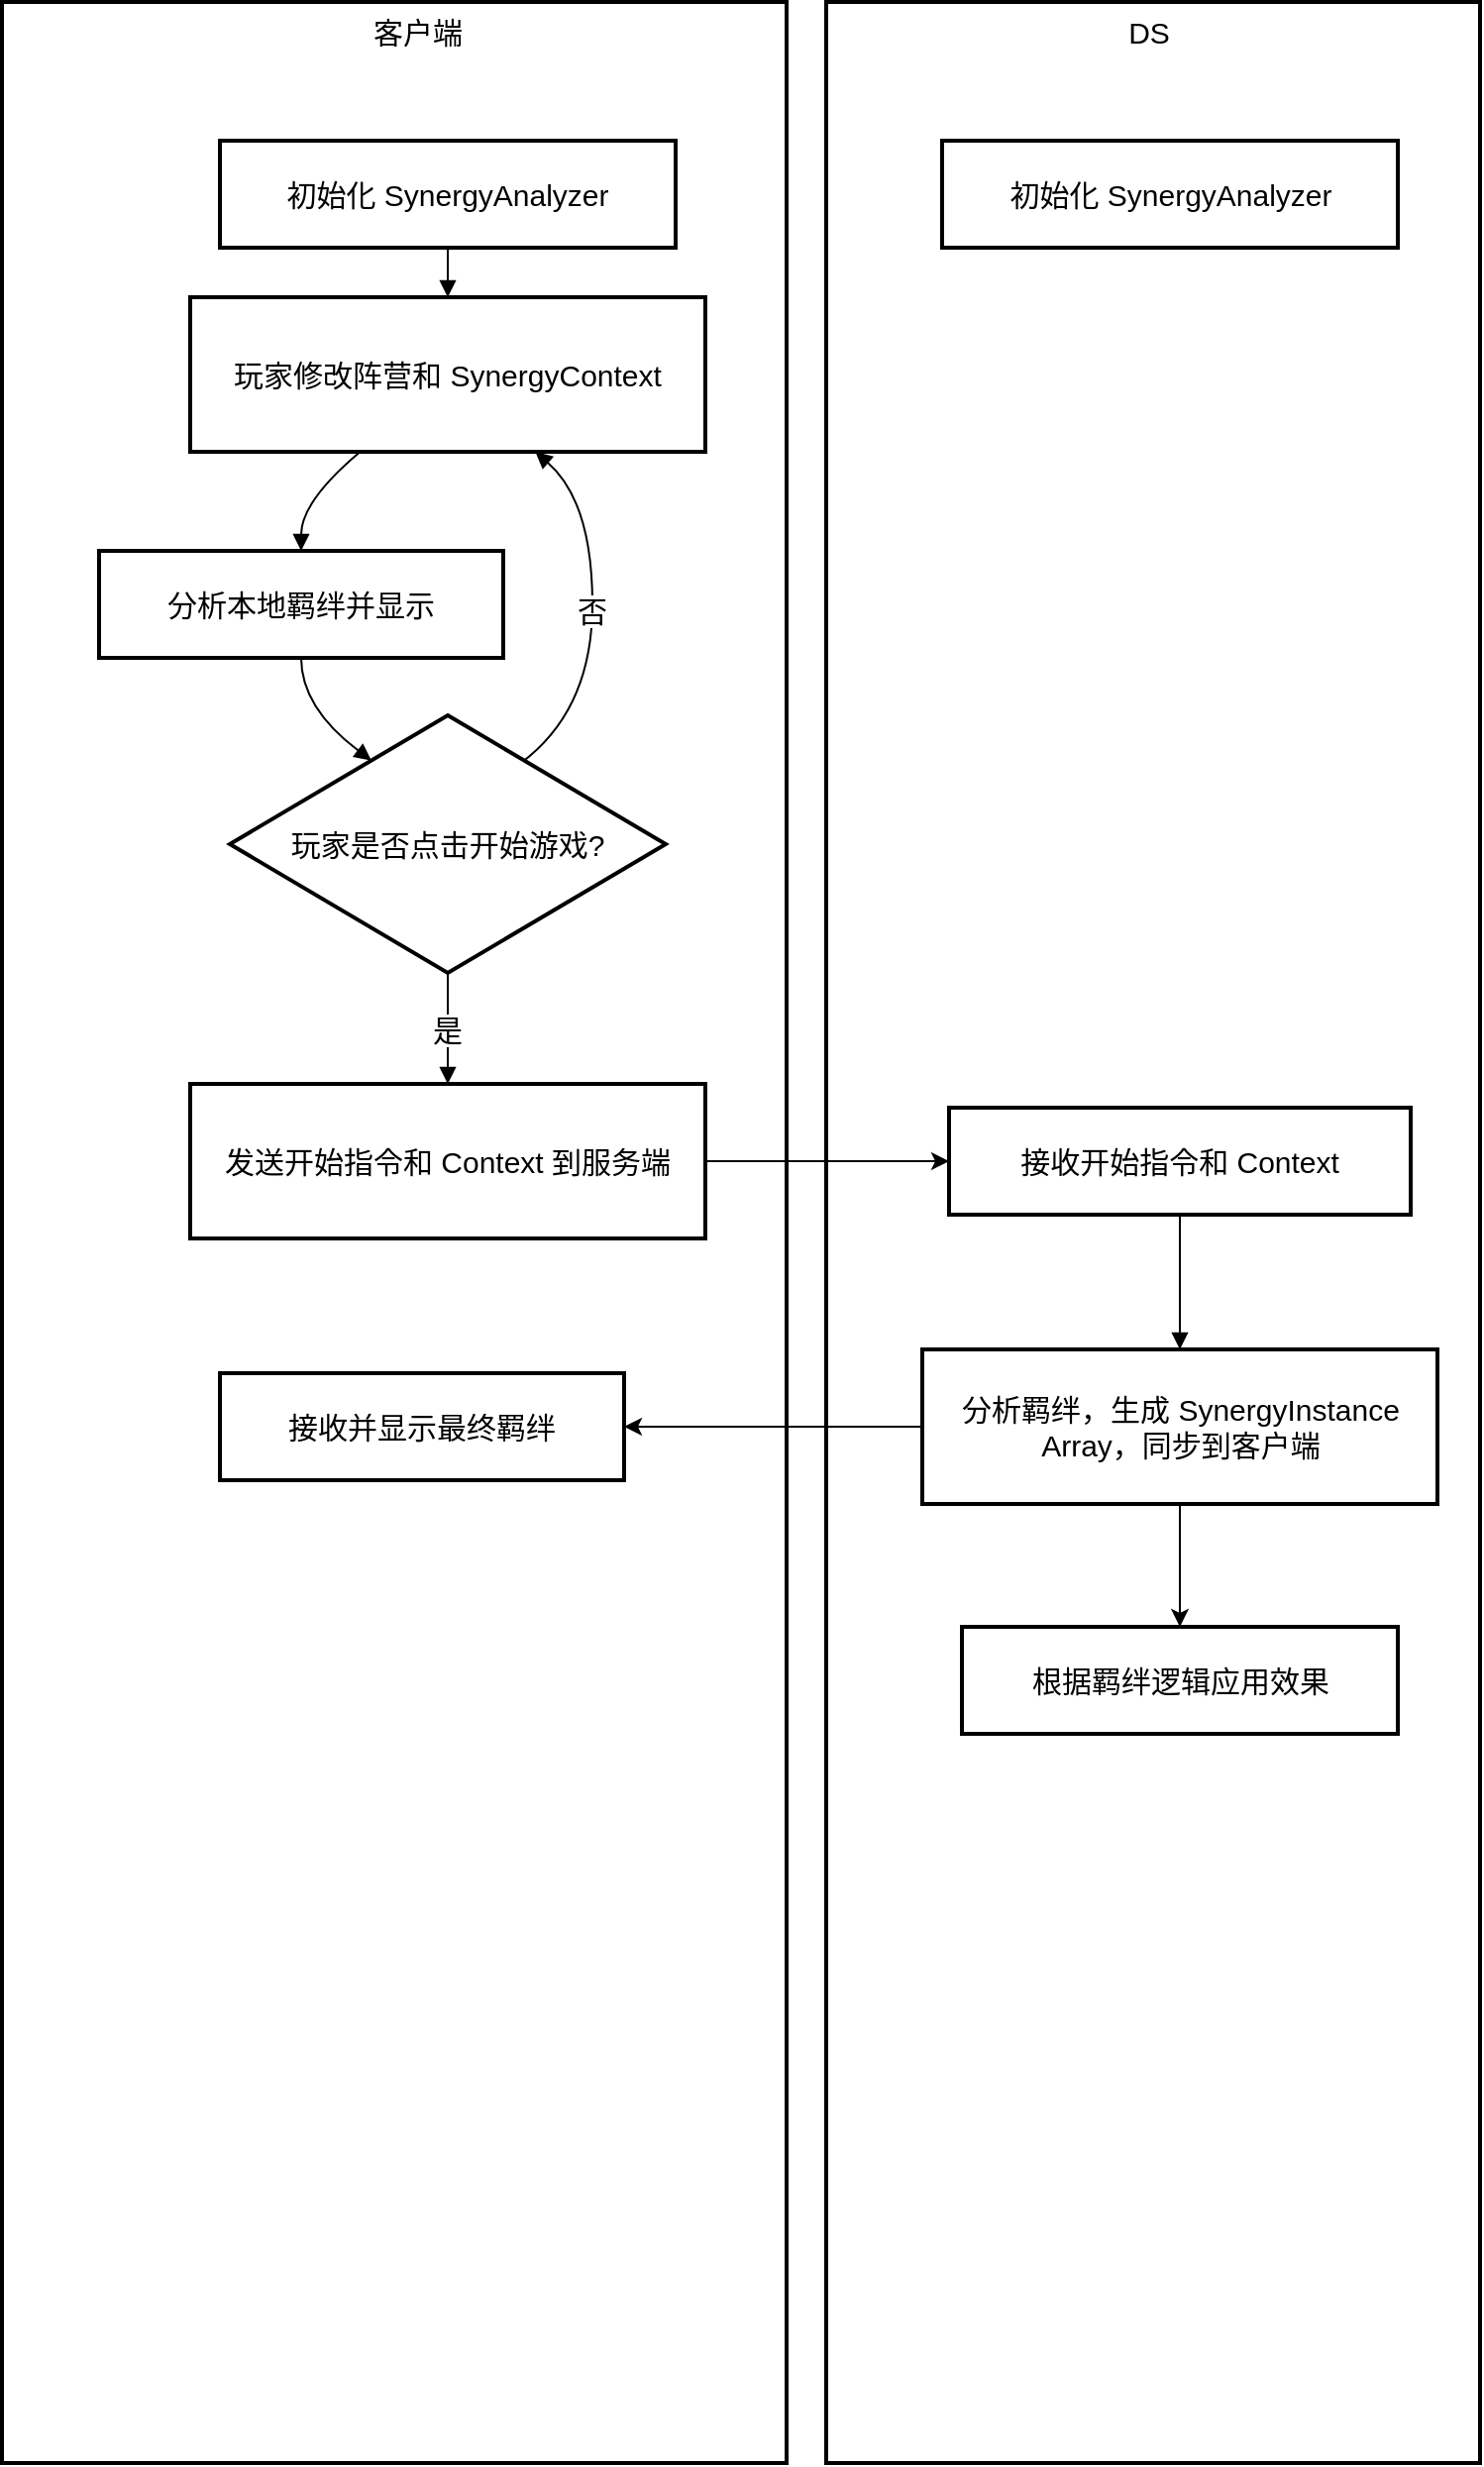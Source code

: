 <mxfile version="26.0.13">
  <diagram name="Page-1" id="g43uq-0RhptV3G3ulu3o">
    <mxGraphModel dx="2066" dy="2284" grid="1" gridSize="10" guides="1" tooltips="1" connect="1" arrows="1" fold="1" page="1" pageScale="1" pageWidth="827" pageHeight="1169" math="0" shadow="0">
      <root>
        <mxCell id="0" />
        <mxCell id="1" parent="0" />
        <mxCell id="vfGWResDEGmkJYUrqxpX-1" value="" style="whiteSpace=wrap;strokeWidth=2;fontSize=15;" vertex="1" parent="1">
          <mxGeometry x="436" width="330" height="1242" as="geometry" />
        </mxCell>
        <mxCell id="vfGWResDEGmkJYUrqxpX-2" value="" style="whiteSpace=wrap;strokeWidth=2;fontSize=15;" vertex="1" parent="1">
          <mxGeometry x="20" width="396" height="1242" as="geometry" />
        </mxCell>
        <mxCell id="vfGWResDEGmkJYUrqxpX-3" value="初始化 SynergyAnalyzer" style="whiteSpace=wrap;strokeWidth=2;fontSize=15;" vertex="1" parent="1">
          <mxGeometry x="130" y="70" width="230" height="54" as="geometry" />
        </mxCell>
        <mxCell id="vfGWResDEGmkJYUrqxpX-4" value="玩家修改阵营和 SynergyContext" style="whiteSpace=wrap;strokeWidth=2;fontSize=15;" vertex="1" parent="1">
          <mxGeometry x="115" y="149" width="260" height="78" as="geometry" />
        </mxCell>
        <mxCell id="vfGWResDEGmkJYUrqxpX-5" value="分析本地羁绊并显示" style="whiteSpace=wrap;strokeWidth=2;fontSize=15;" vertex="1" parent="1">
          <mxGeometry x="69" y="277" width="204" height="54" as="geometry" />
        </mxCell>
        <mxCell id="vfGWResDEGmkJYUrqxpX-6" value="玩家是否点击开始游戏?" style="rhombus;strokeWidth=2;whiteSpace=wrap;fontSize=15;" vertex="1" parent="1">
          <mxGeometry x="135" y="360" width="220" height="130" as="geometry" />
        </mxCell>
        <mxCell id="vfGWResDEGmkJYUrqxpX-33" style="edgeStyle=orthogonalEdgeStyle;rounded=0;orthogonalLoop=1;jettySize=auto;html=1;entryX=0;entryY=0.5;entryDx=0;entryDy=0;" edge="1" parent="1" source="vfGWResDEGmkJYUrqxpX-7" target="vfGWResDEGmkJYUrqxpX-10">
          <mxGeometry relative="1" as="geometry" />
        </mxCell>
        <mxCell id="vfGWResDEGmkJYUrqxpX-7" value="发送开始指令和 Context 到服务端" style="whiteSpace=wrap;strokeWidth=2;fontSize=15;" vertex="1" parent="1">
          <mxGeometry x="115" y="546" width="260" height="78" as="geometry" />
        </mxCell>
        <mxCell id="vfGWResDEGmkJYUrqxpX-8" value="接收并显示最终羁绊" style="whiteSpace=wrap;strokeWidth=2;fontSize=15;" vertex="1" parent="1">
          <mxGeometry x="130" y="692" width="204" height="54" as="geometry" />
        </mxCell>
        <mxCell id="vfGWResDEGmkJYUrqxpX-9" value="初始化 SynergyAnalyzer" style="whiteSpace=wrap;strokeWidth=2;fontSize=15;" vertex="1" parent="1">
          <mxGeometry x="494.5" y="70" width="230" height="54" as="geometry" />
        </mxCell>
        <mxCell id="vfGWResDEGmkJYUrqxpX-10" value="接收开始指令和 Context" style="whiteSpace=wrap;strokeWidth=2;fontSize=15;" vertex="1" parent="1">
          <mxGeometry x="498" y="558" width="233" height="54" as="geometry" />
        </mxCell>
        <mxCell id="vfGWResDEGmkJYUrqxpX-11" value="分析羁绊，生成 SynergyInstance Array，同步到客户端" style="whiteSpace=wrap;strokeWidth=2;fontSize=15;" vertex="1" parent="1">
          <mxGeometry x="484.5" y="680" width="260" height="78" as="geometry" />
        </mxCell>
        <mxCell id="vfGWResDEGmkJYUrqxpX-28" style="edgeStyle=orthogonalEdgeStyle;rounded=0;orthogonalLoop=1;jettySize=auto;html=1;entryX=0.5;entryY=0;entryDx=0;entryDy=0;exitX=0.5;exitY=1;exitDx=0;exitDy=0;fontSize=15;" edge="1" parent="1" source="vfGWResDEGmkJYUrqxpX-11" target="vfGWResDEGmkJYUrqxpX-13">
          <mxGeometry relative="1" as="geometry">
            <mxPoint x="601" y="984" as="sourcePoint" />
          </mxGeometry>
        </mxCell>
        <mxCell id="vfGWResDEGmkJYUrqxpX-32" style="edgeStyle=orthogonalEdgeStyle;rounded=0;orthogonalLoop=1;jettySize=auto;html=1;entryX=1;entryY=0.5;entryDx=0;entryDy=0;exitX=0;exitY=0.5;exitDx=0;exitDy=0;fontSize=15;" edge="1" parent="1" source="vfGWResDEGmkJYUrqxpX-11" target="vfGWResDEGmkJYUrqxpX-8">
          <mxGeometry relative="1" as="geometry" />
        </mxCell>
        <mxCell id="vfGWResDEGmkJYUrqxpX-13" value="根据羁绊逻辑应用效果" style="whiteSpace=wrap;strokeWidth=2;fontSize=15;" vertex="1" parent="1">
          <mxGeometry x="504.5" y="820" width="220" height="54" as="geometry" />
        </mxCell>
        <mxCell id="vfGWResDEGmkJYUrqxpX-14" value="" style="curved=1;startArrow=none;endArrow=block;exitX=0.5;exitY=1;entryX=0.5;entryY=0;rounded=0;fontSize=15;" edge="1" parent="1" source="vfGWResDEGmkJYUrqxpX-3" target="vfGWResDEGmkJYUrqxpX-4">
          <mxGeometry relative="1" as="geometry">
            <Array as="points" />
          </mxGeometry>
        </mxCell>
        <mxCell id="vfGWResDEGmkJYUrqxpX-15" value="" style="curved=1;startArrow=none;endArrow=block;exitX=0.33;exitY=1;entryX=0.5;entryY=0;rounded=0;fontSize=15;" edge="1" parent="1" source="vfGWResDEGmkJYUrqxpX-4" target="vfGWResDEGmkJYUrqxpX-5">
          <mxGeometry relative="1" as="geometry">
            <Array as="points">
              <mxPoint x="171" y="252" />
            </Array>
          </mxGeometry>
        </mxCell>
        <mxCell id="vfGWResDEGmkJYUrqxpX-16" value="" style="curved=1;startArrow=none;endArrow=block;exitX=0.5;exitY=1;entryX=0.23;entryY=0;rounded=0;fontSize=15;" edge="1" parent="1" source="vfGWResDEGmkJYUrqxpX-5" target="vfGWResDEGmkJYUrqxpX-6">
          <mxGeometry relative="1" as="geometry">
            <Array as="points">
              <mxPoint x="171" y="356" />
            </Array>
          </mxGeometry>
        </mxCell>
        <mxCell id="vfGWResDEGmkJYUrqxpX-17" value="否" style="curved=1;startArrow=none;endArrow=block;exitX=0.77;exitY=0;entryX=0.67;entryY=1;rounded=0;fontSize=15;" edge="1" parent="1" source="vfGWResDEGmkJYUrqxpX-6" target="vfGWResDEGmkJYUrqxpX-4">
          <mxGeometry relative="1" as="geometry">
            <Array as="points">
              <mxPoint x="318" y="356" />
              <mxPoint x="318" y="252" />
            </Array>
          </mxGeometry>
        </mxCell>
        <mxCell id="vfGWResDEGmkJYUrqxpX-18" value="是" style="curved=1;startArrow=none;endArrow=block;exitX=0.5;exitY=1;entryX=0.5;entryY=-0.01;rounded=0;fontSize=15;" edge="1" parent="1" source="vfGWResDEGmkJYUrqxpX-6" target="vfGWResDEGmkJYUrqxpX-7">
          <mxGeometry relative="1" as="geometry">
            <Array as="points" />
          </mxGeometry>
        </mxCell>
        <mxCell id="vfGWResDEGmkJYUrqxpX-21" value="" style="curved=1;startArrow=none;endArrow=block;exitX=0.5;exitY=0.99;entryX=0.5;entryY=-0.01;rounded=0;fontSize=15;" edge="1" parent="1" source="vfGWResDEGmkJYUrqxpX-10" target="vfGWResDEGmkJYUrqxpX-11">
          <mxGeometry relative="1" as="geometry">
            <Array as="points" />
          </mxGeometry>
        </mxCell>
        <mxCell id="vfGWResDEGmkJYUrqxpX-26" value="客户端" style="text;html=1;align=center;verticalAlign=middle;whiteSpace=wrap;rounded=0;fontSize=15;" vertex="1" parent="1">
          <mxGeometry x="200" width="60" height="30" as="geometry" />
        </mxCell>
        <mxCell id="vfGWResDEGmkJYUrqxpX-27" value="DS" style="text;html=1;align=center;verticalAlign=middle;whiteSpace=wrap;rounded=0;fontSize=15;" vertex="1" parent="1">
          <mxGeometry x="569" width="60" height="30" as="geometry" />
        </mxCell>
      </root>
    </mxGraphModel>
  </diagram>
</mxfile>
